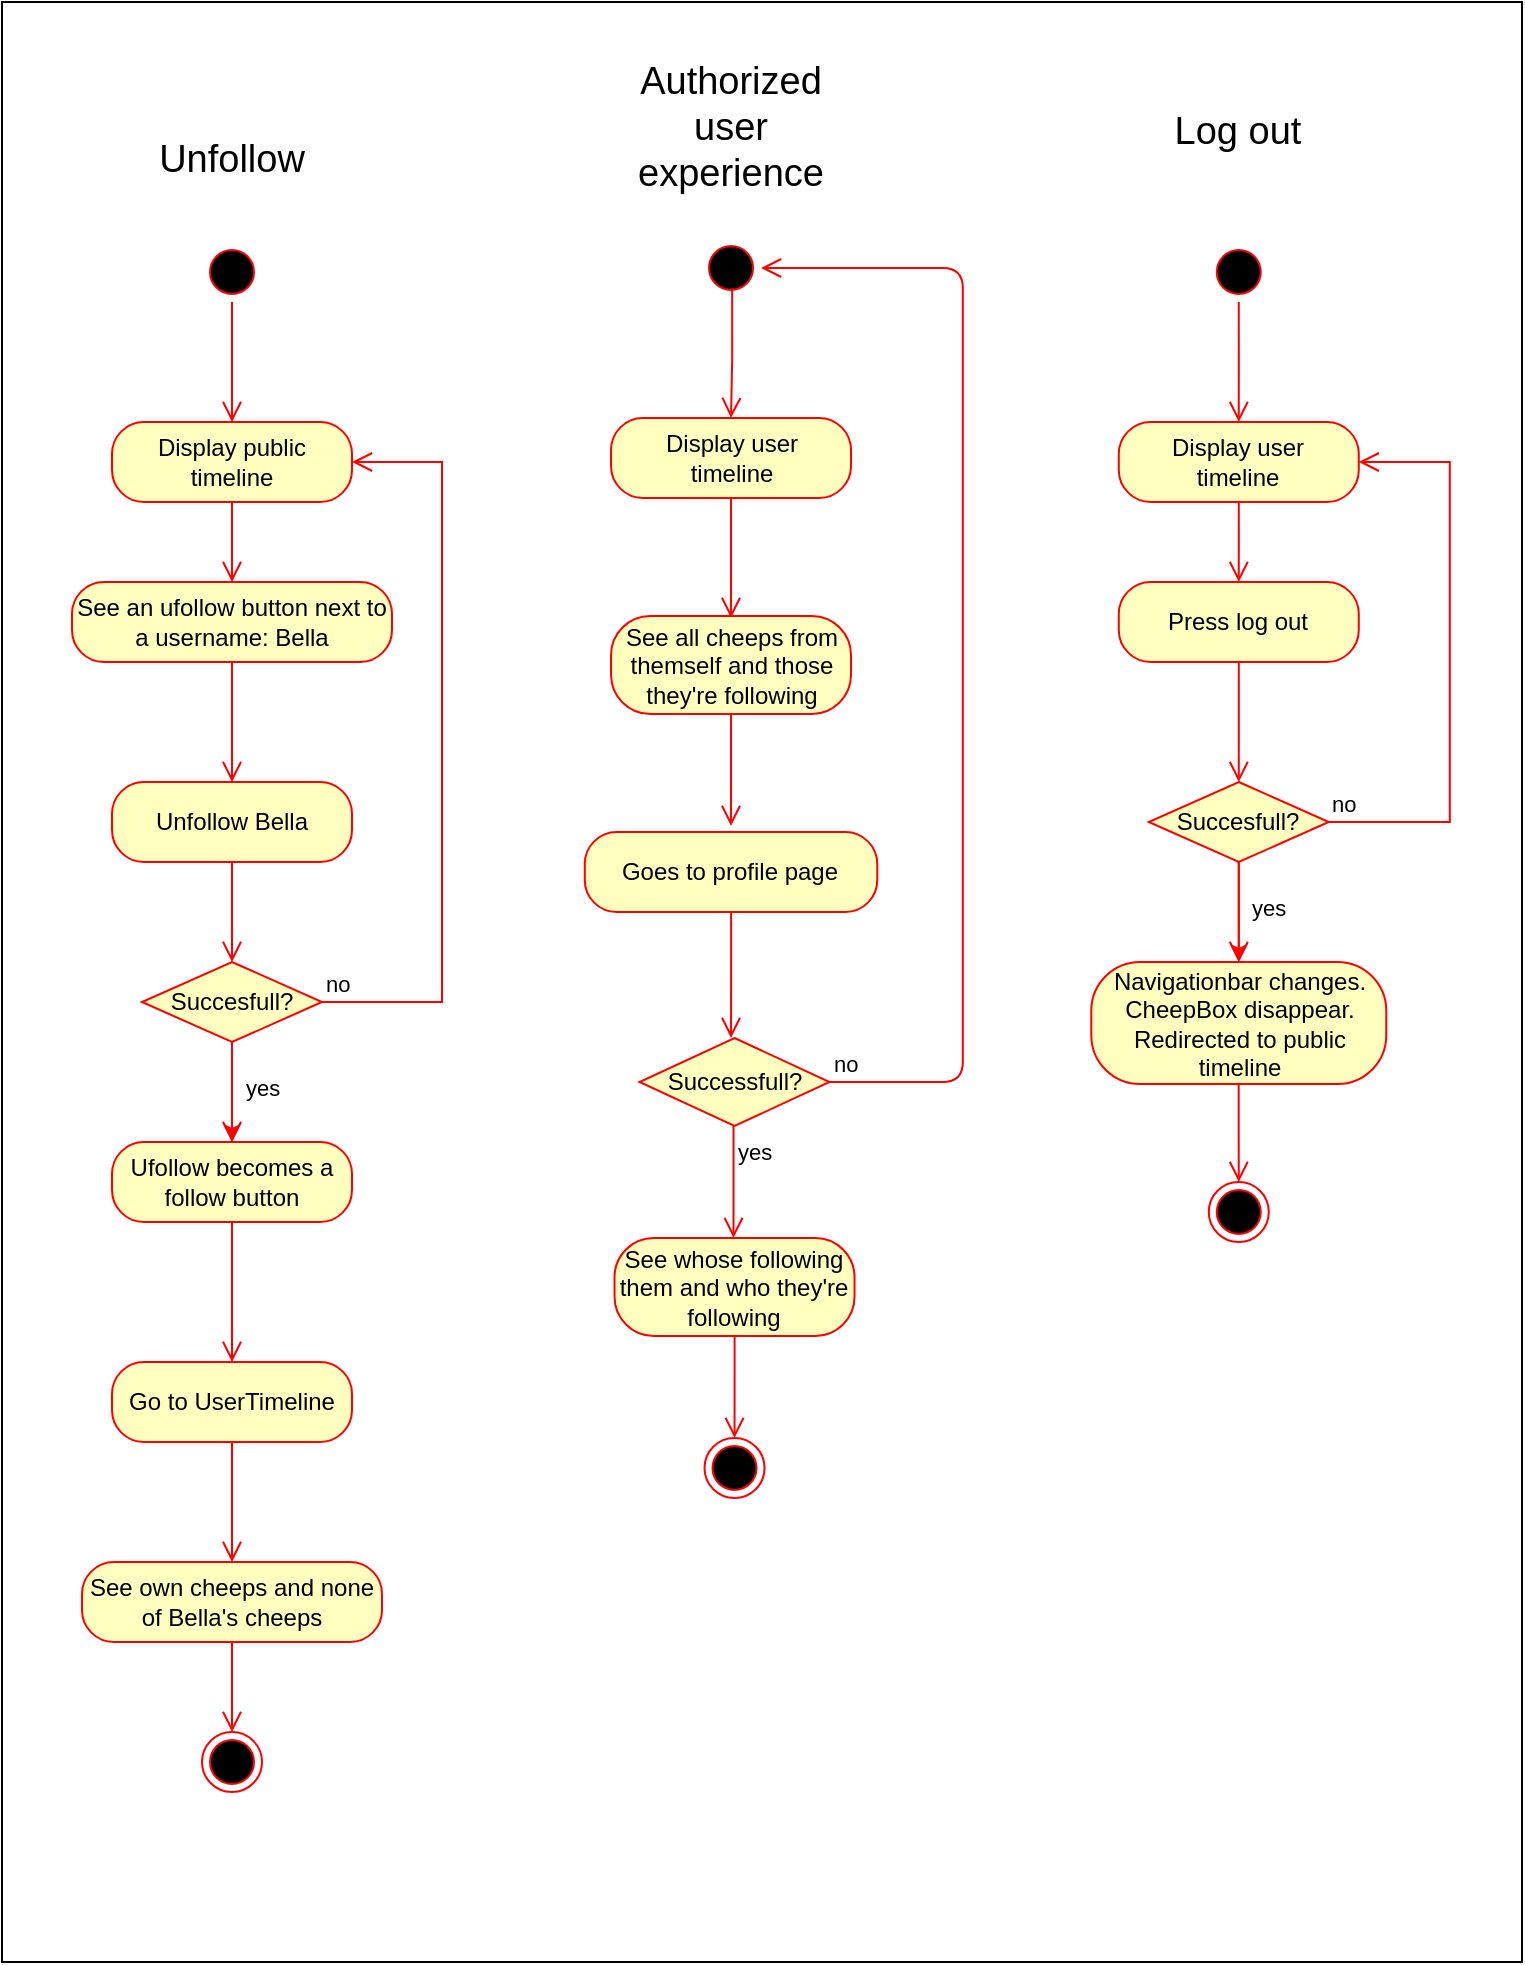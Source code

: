 <mxfile>
    <diagram id="vllSui5STWMVJjGsvdhf" name="Page-1">
        <mxGraphModel dx="3727" dy="1223" grid="0" gridSize="10" guides="1" tooltips="1" connect="1" arrows="1" fold="1" page="1" pageScale="1" pageWidth="850" pageHeight="1100" background="#ffffff" math="0" shadow="0">
            <root>
                <mxCell id="0"/>
                <mxCell id="1" parent="0"/>
                <mxCell id="54" value="" style="rounded=0;whiteSpace=wrap;html=1;fillColor=none;" vertex="1" parent="1">
                    <mxGeometry x="-1655" y="52" width="760" height="980" as="geometry"/>
                </mxCell>
                <mxCell id="2" value="" style="ellipse;html=1;shape=startState;fillColor=#000000;strokeColor=#ff0000;" vertex="1" parent="1">
                    <mxGeometry x="-1555.0" y="172" width="30" height="30" as="geometry"/>
                </mxCell>
                <mxCell id="3" value="" style="edgeStyle=orthogonalEdgeStyle;html=1;verticalAlign=bottom;endArrow=open;endSize=8;strokeColor=#ff0000;rounded=0;" edge="1" parent="1" source="2">
                    <mxGeometry relative="1" as="geometry">
                        <mxPoint x="-1540.0" y="262" as="targetPoint"/>
                    </mxGeometry>
                </mxCell>
                <mxCell id="4" style="edgeStyle=orthogonalEdgeStyle;rounded=0;orthogonalLoop=1;jettySize=auto;html=1;exitX=0.5;exitY=1;exitDx=0;exitDy=0;" edge="1" parent="1">
                    <mxGeometry relative="1" as="geometry">
                        <mxPoint x="-1540.0" y="312" as="sourcePoint"/>
                        <mxPoint x="-1540.0" y="312" as="targetPoint"/>
                    </mxGeometry>
                </mxCell>
                <mxCell id="5" value="Display public timeline" style="rounded=1;whiteSpace=wrap;html=1;arcSize=40;fontColor=#000000;fillColor=#ffffc0;strokeColor=#ff0000;" vertex="1" parent="1">
                    <mxGeometry x="-1600.0" y="262" width="120" height="40" as="geometry"/>
                </mxCell>
                <mxCell id="6" value="" style="edgeStyle=orthogonalEdgeStyle;html=1;verticalAlign=bottom;endArrow=open;endSize=8;strokeColor=#ff0000;rounded=0;exitX=0.5;exitY=1;exitDx=0;exitDy=0;" edge="1" parent="1" source="5">
                    <mxGeometry relative="1" as="geometry">
                        <mxPoint x="-1540.0" y="342" as="targetPoint"/>
                        <Array as="points">
                            <mxPoint x="-1540.0" y="322"/>
                            <mxPoint x="-1540.0" y="322"/>
                        </Array>
                    </mxGeometry>
                </mxCell>
                <mxCell id="7" style="edgeStyle=orthogonalEdgeStyle;rounded=0;orthogonalLoop=1;jettySize=auto;html=1;entryX=0.5;entryY=0;entryDx=0;entryDy=0;strokeColor=#FF0000;" edge="1" parent="1" source="8" target="12">
                    <mxGeometry relative="1" as="geometry"/>
                </mxCell>
                <mxCell id="8" value="Succesfull?&lt;br&gt;" style="rhombus;whiteSpace=wrap;html=1;fontColor=#000000;fillColor=#ffffc0;strokeColor=#ff0000;" vertex="1" parent="1">
                    <mxGeometry x="-1585.0" y="532" width="90" height="40" as="geometry"/>
                </mxCell>
                <mxCell id="9" value="no" style="edgeStyle=orthogonalEdgeStyle;html=1;align=left;verticalAlign=bottom;endArrow=open;endSize=8;strokeColor=#ff0000;rounded=0;entryX=1;entryY=0.5;entryDx=0;entryDy=0;labelBackgroundColor=none;fontColor=#000000;" edge="1" parent="1" source="8" target="5">
                    <mxGeometry x="-1" relative="1" as="geometry">
                        <mxPoint x="-1405" y="492" as="targetPoint"/>
                        <Array as="points">
                            <mxPoint x="-1435" y="552"/>
                            <mxPoint x="-1435" y="282"/>
                        </Array>
                    </mxGeometry>
                </mxCell>
                <mxCell id="10" value="Unfollow Bella" style="rounded=1;whiteSpace=wrap;html=1;arcSize=40;fontColor=#000000;fillColor=#ffffc0;strokeColor=#ff0000;" vertex="1" parent="1">
                    <mxGeometry x="-1600.0" y="442" width="120" height="40" as="geometry"/>
                </mxCell>
                <mxCell id="11" value="" style="edgeStyle=orthogonalEdgeStyle;html=1;verticalAlign=bottom;endArrow=open;endSize=8;strokeColor=#ff0000;rounded=0;exitX=0.5;exitY=1;exitDx=0;exitDy=0;" edge="1" parent="1">
                    <mxGeometry relative="1" as="geometry">
                        <mxPoint x="-1540.0" y="532" as="targetPoint"/>
                        <mxPoint x="-1536.941" y="482" as="sourcePoint"/>
                        <Array as="points">
                            <mxPoint x="-1540.0" y="502"/>
                            <mxPoint x="-1540.0" y="502"/>
                        </Array>
                    </mxGeometry>
                </mxCell>
                <mxCell id="12" value="Ufollow becomes a follow button" style="rounded=1;whiteSpace=wrap;html=1;arcSize=40;fontColor=#000000;fillColor=#ffffc0;strokeColor=#ff0000;" vertex="1" parent="1">
                    <mxGeometry x="-1600.0" y="622" width="120" height="40" as="geometry"/>
                </mxCell>
                <mxCell id="13" value="" style="edgeStyle=orthogonalEdgeStyle;html=1;verticalAlign=bottom;endArrow=open;endSize=8;strokeColor=#ff0000;rounded=0;" edge="1" parent="1" source="12">
                    <mxGeometry relative="1" as="geometry">
                        <mxPoint x="-1540.0" y="732" as="targetPoint"/>
                    </mxGeometry>
                </mxCell>
                <mxCell id="14" value="yes" style="edgeStyle=orthogonalEdgeStyle;html=1;align=left;verticalAlign=top;endArrow=open;endSize=8;strokeColor=#ff0000;rounded=0;entryX=0.5;entryY=0;entryDx=0;entryDy=0;exitX=0.5;exitY=1;exitDx=0;exitDy=0;labelBackgroundColor=none;fontColor=#000000;" edge="1" parent="1" source="8" target="12">
                    <mxGeometry x="-0.6" y="5" relative="1" as="geometry">
                        <mxPoint x="-1325" y="682" as="targetPoint"/>
                        <mxPoint x="-1325" y="622" as="sourcePoint"/>
                        <mxPoint as="offset"/>
                    </mxGeometry>
                </mxCell>
                <mxCell id="15" value="See an ufollow button next to a username: Bella" style="rounded=1;whiteSpace=wrap;html=1;arcSize=40;fontColor=#000000;fillColor=#ffffc0;strokeColor=#ff0000;" vertex="1" parent="1">
                    <mxGeometry x="-1620.0" y="342" width="160" height="40" as="geometry"/>
                </mxCell>
                <mxCell id="16" value="" style="edgeStyle=orthogonalEdgeStyle;html=1;verticalAlign=bottom;endArrow=open;endSize=8;strokeColor=#ff0000;rounded=0;" edge="1" parent="1" source="15">
                    <mxGeometry relative="1" as="geometry">
                        <mxPoint x="-1540.0" y="442" as="targetPoint"/>
                    </mxGeometry>
                </mxCell>
                <mxCell id="17" value="Go to UserTimeline" style="rounded=1;whiteSpace=wrap;html=1;arcSize=40;fontColor=#000000;fillColor=#ffffc0;strokeColor=#ff0000;" vertex="1" parent="1">
                    <mxGeometry x="-1600.0" y="732" width="120" height="40" as="geometry"/>
                </mxCell>
                <mxCell id="18" value="" style="edgeStyle=orthogonalEdgeStyle;html=1;verticalAlign=bottom;endArrow=open;endSize=8;strokeColor=#ff0000;rounded=0;" edge="1" parent="1" source="17">
                    <mxGeometry relative="1" as="geometry">
                        <mxPoint x="-1540.0" y="832" as="targetPoint"/>
                    </mxGeometry>
                </mxCell>
                <mxCell id="19" value="See own cheeps and none of Bella's cheeps" style="rounded=1;whiteSpace=wrap;html=1;arcSize=40;fontColor=#000000;fillColor=#ffffc0;strokeColor=#ff0000;" vertex="1" parent="1">
                    <mxGeometry x="-1615.0" y="832" width="150" height="40" as="geometry"/>
                </mxCell>
                <mxCell id="20" value="" style="edgeStyle=orthogonalEdgeStyle;html=1;verticalAlign=bottom;endArrow=open;endSize=8;strokeColor=#ff0000;rounded=0;" edge="1" parent="1" source="19" target="21">
                    <mxGeometry relative="1" as="geometry">
                        <mxPoint x="-1540.0" y="932" as="targetPoint"/>
                    </mxGeometry>
                </mxCell>
                <mxCell id="21" value="" style="ellipse;html=1;shape=endState;fillColor=#000000;strokeColor=#ff0000;" vertex="1" parent="1">
                    <mxGeometry x="-1555.0" y="917" width="30" height="30" as="geometry"/>
                </mxCell>
                <mxCell id="22" value="&lt;font color=&quot;#000000&quot; style=&quot;font-size: 19px;&quot;&gt;Unfollow&lt;/font&gt;" style="text;html=1;strokeColor=none;fillColor=none;align=center;verticalAlign=middle;whiteSpace=wrap;rounded=0;" vertex="1" parent="1">
                    <mxGeometry x="-1600.0" y="116" width="120" height="30" as="geometry"/>
                </mxCell>
                <mxCell id="23" value="" style="ellipse;html=1;shape=startState;fillColor=#000000;strokeColor=#ff0000;" vertex="1" parent="1">
                    <mxGeometry x="-1305.49" y="170" width="30" height="30" as="geometry"/>
                </mxCell>
                <mxCell id="24" value="" style="edgeStyle=orthogonalEdgeStyle;html=1;verticalAlign=bottom;endArrow=open;endSize=8;strokeColor=#ff0000;rounded=0;exitX=0.519;exitY=0.838;exitDx=0;exitDy=0;exitPerimeter=0;" edge="1" parent="1" source="23">
                    <mxGeometry relative="1" as="geometry">
                        <mxPoint x="-1290.49" y="260" as="targetPoint"/>
                    </mxGeometry>
                </mxCell>
                <mxCell id="25" style="edgeStyle=orthogonalEdgeStyle;rounded=0;orthogonalLoop=1;jettySize=auto;html=1;exitX=0.5;exitY=1;exitDx=0;exitDy=0;" edge="1" parent="1">
                    <mxGeometry relative="1" as="geometry">
                        <mxPoint x="-1290.49" y="310" as="sourcePoint"/>
                        <mxPoint x="-1290.49" y="310" as="targetPoint"/>
                    </mxGeometry>
                </mxCell>
                <mxCell id="26" value="&lt;font color=&quot;#000000&quot; style=&quot;font-size: 19px;&quot;&gt;Authorized user experience&lt;/font&gt;" style="text;html=1;strokeColor=none;fillColor=none;align=center;verticalAlign=middle;whiteSpace=wrap;rounded=0;" vertex="1" parent="1">
                    <mxGeometry x="-1356.99" y="100" width="133" height="30" as="geometry"/>
                </mxCell>
                <mxCell id="27" value="Display user &lt;br&gt;timeline" style="rounded=1;whiteSpace=wrap;html=1;arcSize=40;fontColor=#000000;fillColor=#ffffc0;strokeColor=#ff0000;" vertex="1" parent="1">
                    <mxGeometry x="-1350.49" y="260" width="120" height="40" as="geometry"/>
                </mxCell>
                <mxCell id="28" value="" style="edgeStyle=orthogonalEdgeStyle;html=1;verticalAlign=bottom;endArrow=open;endSize=8;strokeColor=#ff0000;" edge="1" parent="1" source="27">
                    <mxGeometry relative="1" as="geometry">
                        <mxPoint x="-1290.49" y="360" as="targetPoint"/>
                    </mxGeometry>
                </mxCell>
                <mxCell id="29" value="See all cheeps from themself and those they're following" style="rounded=1;whiteSpace=wrap;html=1;arcSize=40;fontColor=#000000;fillColor=#ffffc0;strokeColor=#ff0000;" vertex="1" parent="1">
                    <mxGeometry x="-1350.49" y="359" width="120" height="49" as="geometry"/>
                </mxCell>
                <mxCell id="30" value="" style="edgeStyle=orthogonalEdgeStyle;html=1;verticalAlign=bottom;endArrow=open;endSize=8;strokeColor=#ff0000;" edge="1" parent="1" source="29">
                    <mxGeometry relative="1" as="geometry">
                        <mxPoint x="-1290.49" y="464" as="targetPoint"/>
                    </mxGeometry>
                </mxCell>
                <mxCell id="31" value="Goes to profile page" style="rounded=1;whiteSpace=wrap;html=1;arcSize=40;fontColor=#000000;fillColor=#ffffc0;strokeColor=#ff0000;" vertex="1" parent="1">
                    <mxGeometry x="-1363.61" y="467" width="146.25" height="40" as="geometry"/>
                </mxCell>
                <mxCell id="32" value="" style="edgeStyle=orthogonalEdgeStyle;html=1;verticalAlign=bottom;endArrow=open;endSize=8;strokeColor=#ff0000;" edge="1" parent="1" source="31">
                    <mxGeometry relative="1" as="geometry">
                        <mxPoint x="-1290.49" y="570" as="targetPoint"/>
                    </mxGeometry>
                </mxCell>
                <mxCell id="33" value="&lt;font color=&quot;#000000&quot;&gt;Successfull?&lt;/font&gt;" style="rhombus;whiteSpace=wrap;html=1;fillColor=#ffffc0;strokeColor=#ff0000;" vertex="1" parent="1">
                    <mxGeometry x="-1336.24" y="570" width="95" height="44" as="geometry"/>
                </mxCell>
                <mxCell id="34" value="no" style="edgeStyle=orthogonalEdgeStyle;html=1;align=left;verticalAlign=bottom;endArrow=open;endSize=8;strokeColor=#ff0000;entryX=1;entryY=0.5;entryDx=0;entryDy=0;labelBackgroundColor=none;fontColor=#000000;" edge="1" parent="1" source="33" target="23">
                    <mxGeometry x="-1" relative="1" as="geometry">
                        <mxPoint x="-1149.24" y="590" as="targetPoint"/>
                        <Array as="points">
                            <mxPoint x="-1174.61" y="592"/>
                            <mxPoint x="-1174.61" y="185"/>
                        </Array>
                    </mxGeometry>
                </mxCell>
                <mxCell id="35" value="&lt;font style=&quot;&quot; color=&quot;#000000&quot;&gt;yes&lt;/font&gt;" style="edgeStyle=orthogonalEdgeStyle;html=1;align=left;verticalAlign=top;endArrow=open;endSize=8;strokeColor=#ff0000;labelBackgroundColor=none;" edge="1" parent="1" source="33">
                    <mxGeometry x="-1" relative="1" as="geometry">
                        <mxPoint x="-1289.24" y="670" as="targetPoint"/>
                    </mxGeometry>
                </mxCell>
                <mxCell id="36" value="See whose following them and who they're following" style="rounded=1;whiteSpace=wrap;html=1;arcSize=40;fontColor=#000000;fillColor=#ffffc0;strokeColor=#ff0000;" vertex="1" parent="1">
                    <mxGeometry x="-1348.74" y="670" width="120" height="49" as="geometry"/>
                </mxCell>
                <mxCell id="37" value="" style="edgeStyle=orthogonalEdgeStyle;html=1;verticalAlign=bottom;endArrow=open;endSize=8;strokeColor=#ff0000;fontColor=#000000;" edge="1" parent="1" source="36">
                    <mxGeometry relative="1" as="geometry">
                        <mxPoint x="-1288.74" y="770" as="targetPoint"/>
                    </mxGeometry>
                </mxCell>
                <mxCell id="38" value="" style="ellipse;html=1;shape=endState;fillColor=#000000;strokeColor=#ff0000;fontColor=#000000;" vertex="1" parent="1">
                    <mxGeometry x="-1303.74" y="770" width="30" height="30" as="geometry"/>
                </mxCell>
                <mxCell id="39" value="" style="ellipse;html=1;shape=startState;fillColor=#000000;strokeColor=#ff0000;" vertex="1" parent="1">
                    <mxGeometry x="-1051.61" y="172" width="30" height="30" as="geometry"/>
                </mxCell>
                <mxCell id="40" value="" style="edgeStyle=orthogonalEdgeStyle;html=1;verticalAlign=bottom;endArrow=open;endSize=8;strokeColor=#ff0000;rounded=0;" edge="1" parent="1" source="39">
                    <mxGeometry relative="1" as="geometry">
                        <mxPoint x="-1036.61" y="262" as="targetPoint"/>
                    </mxGeometry>
                </mxCell>
                <mxCell id="41" style="edgeStyle=orthogonalEdgeStyle;rounded=0;orthogonalLoop=1;jettySize=auto;html=1;exitX=0.5;exitY=1;exitDx=0;exitDy=0;" edge="1" parent="1">
                    <mxGeometry relative="1" as="geometry">
                        <mxPoint x="-1036.61" y="312" as="sourcePoint"/>
                        <mxPoint x="-1036.61" y="312" as="targetPoint"/>
                    </mxGeometry>
                </mxCell>
                <mxCell id="42" value="Display user &lt;br&gt;timeline" style="rounded=1;whiteSpace=wrap;html=1;arcSize=40;fontColor=#000000;fillColor=#ffffc0;strokeColor=#ff0000;" vertex="1" parent="1">
                    <mxGeometry x="-1096.61" y="262" width="120" height="40" as="geometry"/>
                </mxCell>
                <mxCell id="43" value="" style="edgeStyle=orthogonalEdgeStyle;html=1;verticalAlign=bottom;endArrow=open;endSize=8;strokeColor=#ff0000;rounded=0;exitX=0.5;exitY=1;exitDx=0;exitDy=0;" edge="1" parent="1" source="42">
                    <mxGeometry relative="1" as="geometry">
                        <mxPoint x="-1036.61" y="342" as="targetPoint"/>
                        <Array as="points">
                            <mxPoint x="-1036.61" y="322"/>
                            <mxPoint x="-1036.61" y="322"/>
                        </Array>
                    </mxGeometry>
                </mxCell>
                <mxCell id="44" style="edgeStyle=orthogonalEdgeStyle;rounded=0;orthogonalLoop=1;jettySize=auto;html=1;entryX=0.5;entryY=0;entryDx=0;entryDy=0;strokeColor=#FF0000;" edge="1" parent="1" source="45" target="47">
                    <mxGeometry relative="1" as="geometry"/>
                </mxCell>
                <mxCell id="45" value="Succesfull?&lt;br&gt;" style="rhombus;whiteSpace=wrap;html=1;fontColor=#000000;fillColor=#ffffc0;strokeColor=#ff0000;" vertex="1" parent="1">
                    <mxGeometry x="-1081.61" y="442" width="90" height="40" as="geometry"/>
                </mxCell>
                <mxCell id="46" value="no" style="edgeStyle=orthogonalEdgeStyle;html=1;align=left;verticalAlign=bottom;endArrow=open;endSize=8;strokeColor=#ff0000;rounded=0;entryX=1;entryY=0.5;entryDx=0;entryDy=0;labelBackgroundColor=none;fontColor=#000000;" edge="1" parent="1" source="45" target="42">
                    <mxGeometry x="-1" relative="1" as="geometry">
                        <mxPoint x="-901.61" y="492" as="targetPoint"/>
                        <Array as="points">
                            <mxPoint x="-931.11" y="462"/>
                            <mxPoint x="-931.11" y="282"/>
                        </Array>
                    </mxGeometry>
                </mxCell>
                <mxCell id="47" value="Navigationbar changes.&lt;br&gt;CheepBox disappear.&lt;br&gt;Redirected to public timeline" style="rounded=1;whiteSpace=wrap;html=1;arcSize=40;fontColor=#000000;fillColor=#ffffc0;strokeColor=#ff0000;" vertex="1" parent="1">
                    <mxGeometry x="-1110.36" y="532" width="147.5" height="61" as="geometry"/>
                </mxCell>
                <mxCell id="48" value="" style="edgeStyle=orthogonalEdgeStyle;html=1;verticalAlign=bottom;endArrow=open;endSize=8;strokeColor=#ff0000;rounded=0;" edge="1" parent="1" source="47">
                    <mxGeometry relative="1" as="geometry">
                        <mxPoint x="-1036.61" y="642.0" as="targetPoint"/>
                    </mxGeometry>
                </mxCell>
                <mxCell id="49" value="yes" style="edgeStyle=orthogonalEdgeStyle;html=1;align=left;verticalAlign=top;endArrow=open;endSize=8;strokeColor=#ff0000;rounded=0;entryX=0.5;entryY=0;entryDx=0;entryDy=0;exitX=0.5;exitY=1;exitDx=0;exitDy=0;labelBackgroundColor=none;fontColor=#000000;" edge="1" parent="1" source="45" target="47">
                    <mxGeometry x="-0.6" y="5" relative="1" as="geometry">
                        <mxPoint x="-821.61" y="592" as="targetPoint"/>
                        <mxPoint x="-821.61" y="532" as="sourcePoint"/>
                        <mxPoint as="offset"/>
                    </mxGeometry>
                </mxCell>
                <mxCell id="50" value="Press log out" style="rounded=1;whiteSpace=wrap;html=1;arcSize=40;fontColor=#000000;fillColor=#ffffc0;strokeColor=#ff0000;" vertex="1" parent="1">
                    <mxGeometry x="-1096.61" y="342" width="120" height="40" as="geometry"/>
                </mxCell>
                <mxCell id="51" value="" style="edgeStyle=orthogonalEdgeStyle;html=1;verticalAlign=bottom;endArrow=open;endSize=8;strokeColor=#ff0000;rounded=0;" edge="1" parent="1" source="50">
                    <mxGeometry relative="1" as="geometry">
                        <mxPoint x="-1036.61" y="442" as="targetPoint"/>
                    </mxGeometry>
                </mxCell>
                <mxCell id="52" value="" style="ellipse;html=1;shape=endState;fillColor=#000000;strokeColor=#ff0000;" vertex="1" parent="1">
                    <mxGeometry x="-1051.61" y="642" width="30" height="30" as="geometry"/>
                </mxCell>
                <mxCell id="53" value="&lt;font color=&quot;#000000&quot; style=&quot;font-size: 19px;&quot;&gt;Log out&lt;/font&gt;" style="text;html=1;strokeColor=none;fillColor=none;align=center;verticalAlign=middle;whiteSpace=wrap;rounded=0;" vertex="1" parent="1">
                    <mxGeometry x="-1096.61" y="102" width="120" height="30" as="geometry"/>
                </mxCell>
            </root>
        </mxGraphModel>
    </diagram>
</mxfile>